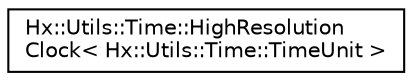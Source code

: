 digraph "Graphical Class Hierarchy"
{
  edge [fontname="Helvetica",fontsize="10",labelfontname="Helvetica",labelfontsize="10"];
  node [fontname="Helvetica",fontsize="10",shape=record];
  rankdir="LR";
  Node0 [label="Hx::Utils::Time::HighResolution\lClock\< Hx::Utils::Time::TimeUnit \>",height=0.2,width=0.4,color="black", fillcolor="white", style="filled",URL="$classHx_1_1Utils_1_1Time_1_1HighResolutionClock.html"];
}
